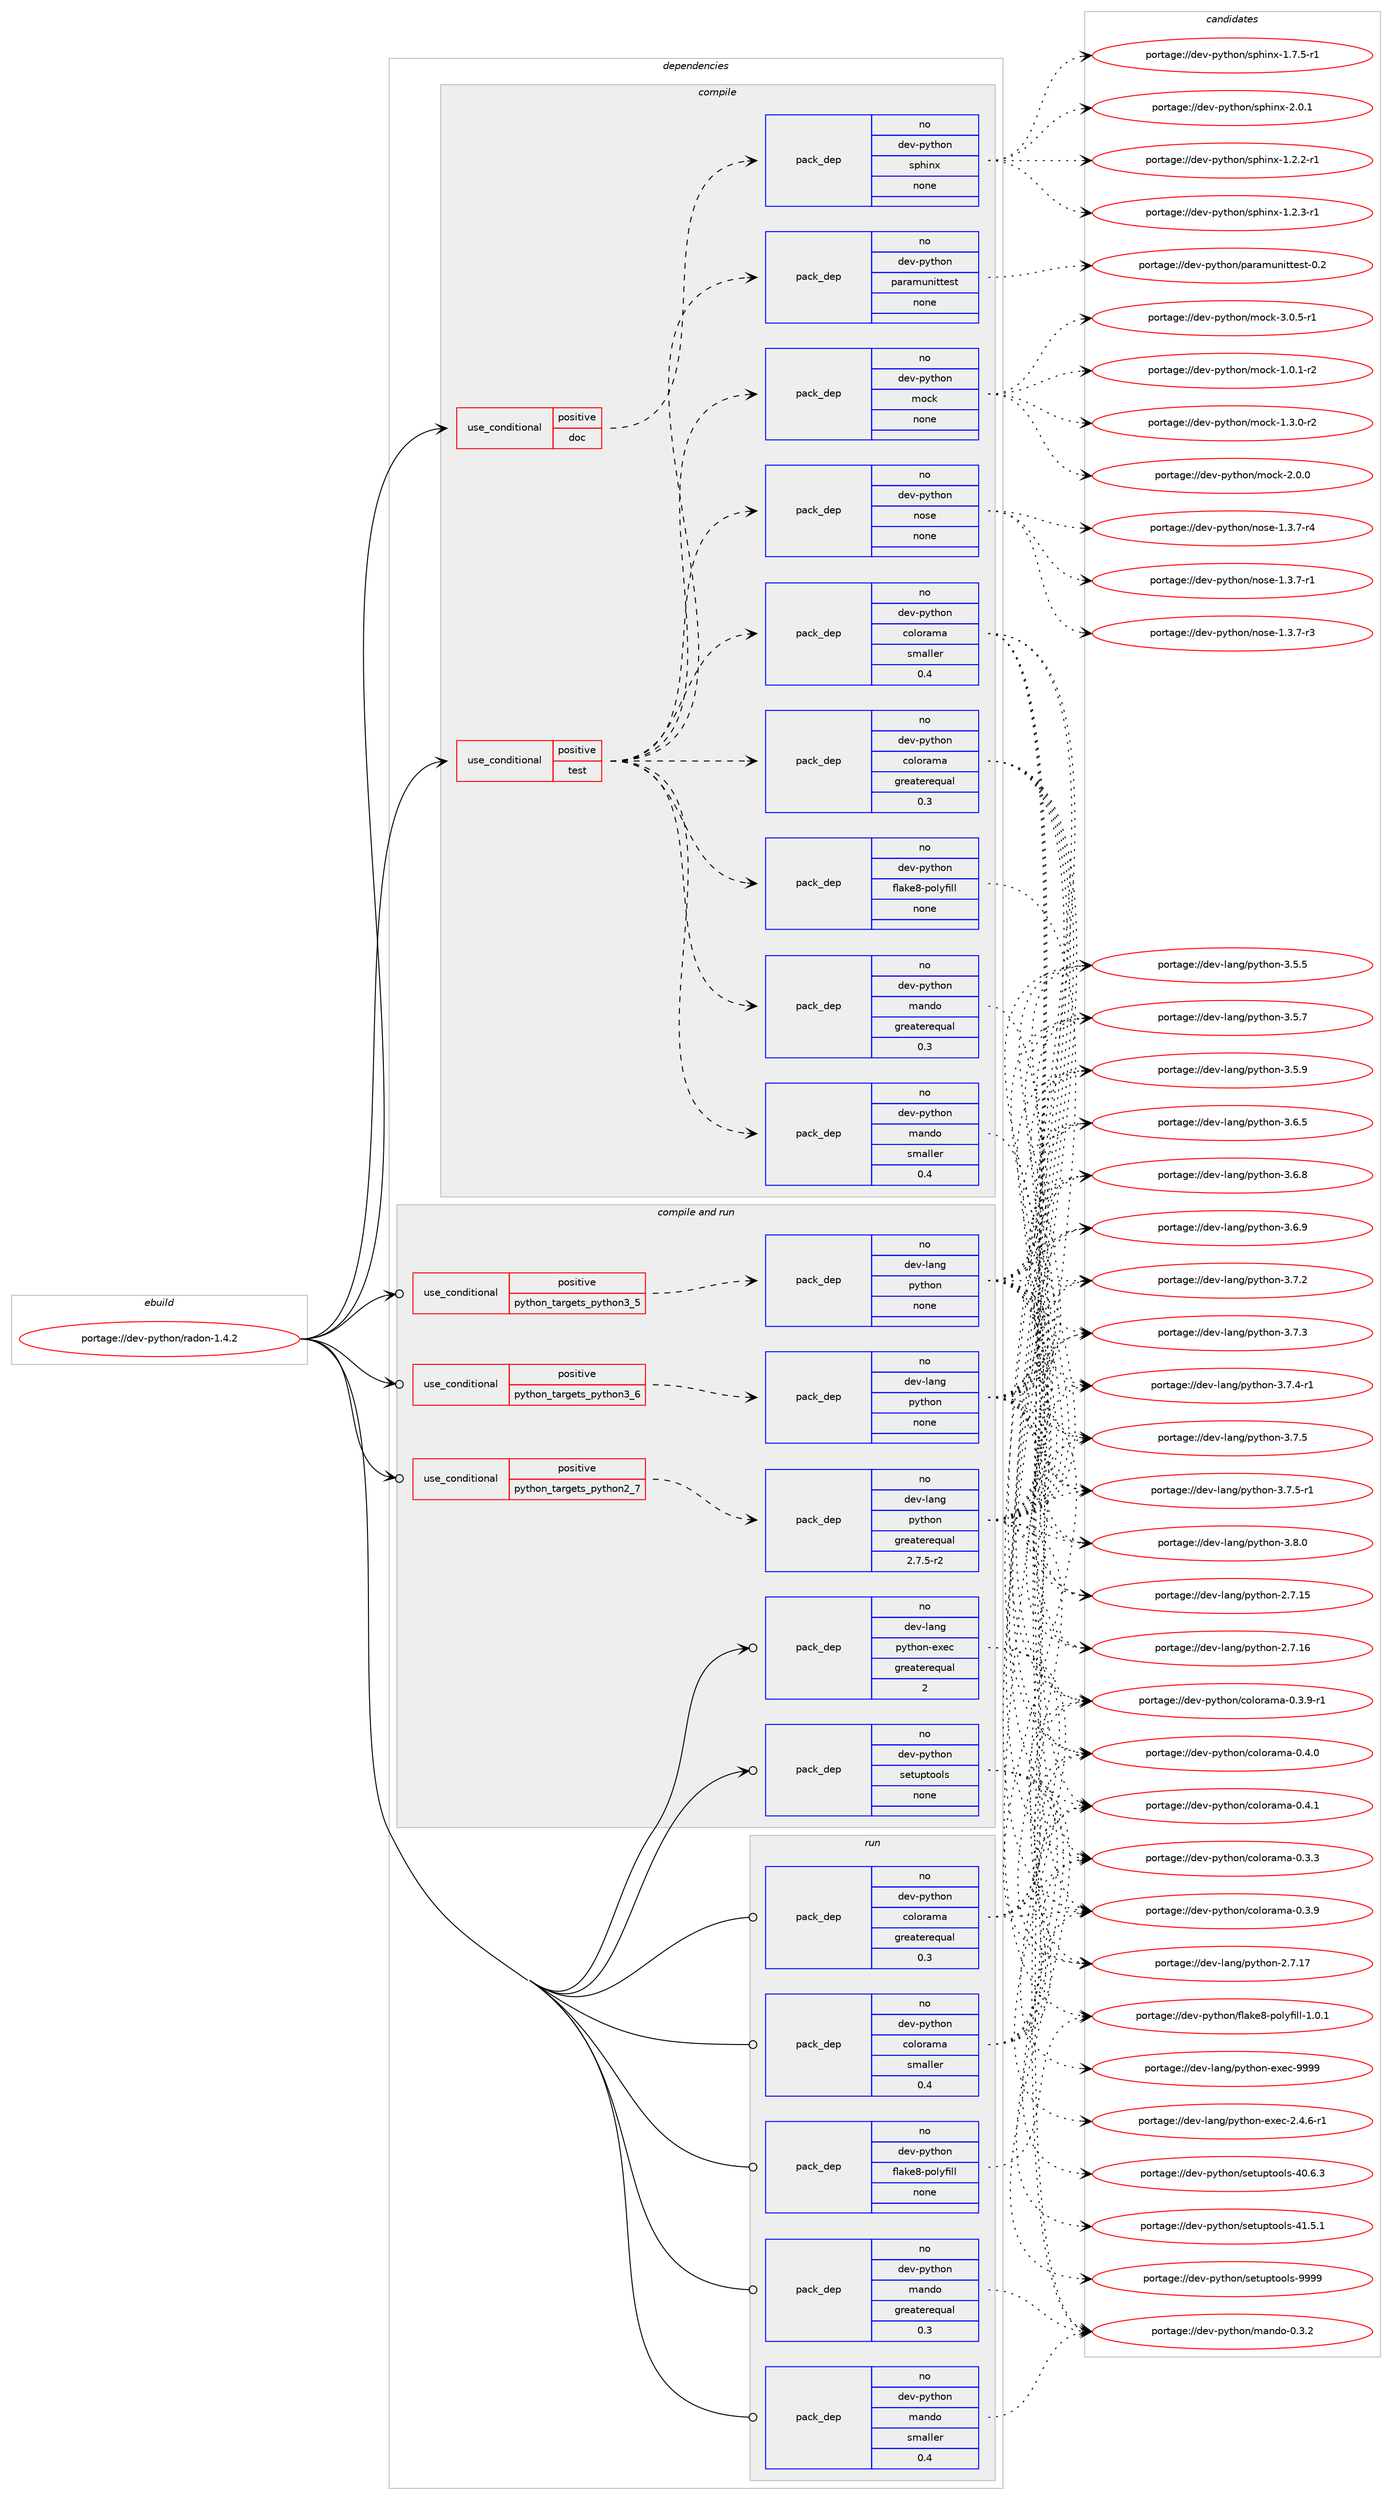 digraph prolog {

# *************
# Graph options
# *************

newrank=true;
concentrate=true;
compound=true;
graph [rankdir=LR,fontname=Helvetica,fontsize=10,ranksep=1.5];#, ranksep=2.5, nodesep=0.2];
edge  [arrowhead=vee];
node  [fontname=Helvetica,fontsize=10];

# **********
# The ebuild
# **********

subgraph cluster_leftcol {
color=gray;
rank=same;
label=<<i>ebuild</i>>;
id [label="portage://dev-python/radon-1.4.2", color=red, width=4, href="../dev-python/radon-1.4.2.svg"];
}

# ****************
# The dependencies
# ****************

subgraph cluster_midcol {
color=gray;
label=<<i>dependencies</i>>;
subgraph cluster_compile {
fillcolor="#eeeeee";
style=filled;
label=<<i>compile</i>>;
subgraph cond37689 {
dependency169462 [label=<<TABLE BORDER="0" CELLBORDER="1" CELLSPACING="0" CELLPADDING="4"><TR><TD ROWSPAN="3" CELLPADDING="10">use_conditional</TD></TR><TR><TD>positive</TD></TR><TR><TD>doc</TD></TR></TABLE>>, shape=none, color=red];
subgraph pack128373 {
dependency169463 [label=<<TABLE BORDER="0" CELLBORDER="1" CELLSPACING="0" CELLPADDING="4" WIDTH="220"><TR><TD ROWSPAN="6" CELLPADDING="30">pack_dep</TD></TR><TR><TD WIDTH="110">no</TD></TR><TR><TD>dev-python</TD></TR><TR><TD>sphinx</TD></TR><TR><TD>none</TD></TR><TR><TD></TD></TR></TABLE>>, shape=none, color=blue];
}
dependency169462:e -> dependency169463:w [weight=20,style="dashed",arrowhead="vee"];
}
id:e -> dependency169462:w [weight=20,style="solid",arrowhead="vee"];
subgraph cond37690 {
dependency169464 [label=<<TABLE BORDER="0" CELLBORDER="1" CELLSPACING="0" CELLPADDING="4"><TR><TD ROWSPAN="3" CELLPADDING="10">use_conditional</TD></TR><TR><TD>positive</TD></TR><TR><TD>test</TD></TR></TABLE>>, shape=none, color=red];
subgraph pack128374 {
dependency169465 [label=<<TABLE BORDER="0" CELLBORDER="1" CELLSPACING="0" CELLPADDING="4" WIDTH="220"><TR><TD ROWSPAN="6" CELLPADDING="30">pack_dep</TD></TR><TR><TD WIDTH="110">no</TD></TR><TR><TD>dev-python</TD></TR><TR><TD>colorama</TD></TR><TR><TD>greaterequal</TD></TR><TR><TD>0.3</TD></TR></TABLE>>, shape=none, color=blue];
}
dependency169464:e -> dependency169465:w [weight=20,style="dashed",arrowhead="vee"];
subgraph pack128375 {
dependency169466 [label=<<TABLE BORDER="0" CELLBORDER="1" CELLSPACING="0" CELLPADDING="4" WIDTH="220"><TR><TD ROWSPAN="6" CELLPADDING="30">pack_dep</TD></TR><TR><TD WIDTH="110">no</TD></TR><TR><TD>dev-python</TD></TR><TR><TD>colorama</TD></TR><TR><TD>smaller</TD></TR><TR><TD>0.4</TD></TR></TABLE>>, shape=none, color=blue];
}
dependency169464:e -> dependency169466:w [weight=20,style="dashed",arrowhead="vee"];
subgraph pack128376 {
dependency169467 [label=<<TABLE BORDER="0" CELLBORDER="1" CELLSPACING="0" CELLPADDING="4" WIDTH="220"><TR><TD ROWSPAN="6" CELLPADDING="30">pack_dep</TD></TR><TR><TD WIDTH="110">no</TD></TR><TR><TD>dev-python</TD></TR><TR><TD>flake8-polyfill</TD></TR><TR><TD>none</TD></TR><TR><TD></TD></TR></TABLE>>, shape=none, color=blue];
}
dependency169464:e -> dependency169467:w [weight=20,style="dashed",arrowhead="vee"];
subgraph pack128377 {
dependency169468 [label=<<TABLE BORDER="0" CELLBORDER="1" CELLSPACING="0" CELLPADDING="4" WIDTH="220"><TR><TD ROWSPAN="6" CELLPADDING="30">pack_dep</TD></TR><TR><TD WIDTH="110">no</TD></TR><TR><TD>dev-python</TD></TR><TR><TD>mando</TD></TR><TR><TD>greaterequal</TD></TR><TR><TD>0.3</TD></TR></TABLE>>, shape=none, color=blue];
}
dependency169464:e -> dependency169468:w [weight=20,style="dashed",arrowhead="vee"];
subgraph pack128378 {
dependency169469 [label=<<TABLE BORDER="0" CELLBORDER="1" CELLSPACING="0" CELLPADDING="4" WIDTH="220"><TR><TD ROWSPAN="6" CELLPADDING="30">pack_dep</TD></TR><TR><TD WIDTH="110">no</TD></TR><TR><TD>dev-python</TD></TR><TR><TD>mando</TD></TR><TR><TD>smaller</TD></TR><TR><TD>0.4</TD></TR></TABLE>>, shape=none, color=blue];
}
dependency169464:e -> dependency169469:w [weight=20,style="dashed",arrowhead="vee"];
subgraph pack128379 {
dependency169470 [label=<<TABLE BORDER="0" CELLBORDER="1" CELLSPACING="0" CELLPADDING="4" WIDTH="220"><TR><TD ROWSPAN="6" CELLPADDING="30">pack_dep</TD></TR><TR><TD WIDTH="110">no</TD></TR><TR><TD>dev-python</TD></TR><TR><TD>nose</TD></TR><TR><TD>none</TD></TR><TR><TD></TD></TR></TABLE>>, shape=none, color=blue];
}
dependency169464:e -> dependency169470:w [weight=20,style="dashed",arrowhead="vee"];
subgraph pack128380 {
dependency169471 [label=<<TABLE BORDER="0" CELLBORDER="1" CELLSPACING="0" CELLPADDING="4" WIDTH="220"><TR><TD ROWSPAN="6" CELLPADDING="30">pack_dep</TD></TR><TR><TD WIDTH="110">no</TD></TR><TR><TD>dev-python</TD></TR><TR><TD>mock</TD></TR><TR><TD>none</TD></TR><TR><TD></TD></TR></TABLE>>, shape=none, color=blue];
}
dependency169464:e -> dependency169471:w [weight=20,style="dashed",arrowhead="vee"];
subgraph pack128381 {
dependency169472 [label=<<TABLE BORDER="0" CELLBORDER="1" CELLSPACING="0" CELLPADDING="4" WIDTH="220"><TR><TD ROWSPAN="6" CELLPADDING="30">pack_dep</TD></TR><TR><TD WIDTH="110">no</TD></TR><TR><TD>dev-python</TD></TR><TR><TD>paramunittest</TD></TR><TR><TD>none</TD></TR><TR><TD></TD></TR></TABLE>>, shape=none, color=blue];
}
dependency169464:e -> dependency169472:w [weight=20,style="dashed",arrowhead="vee"];
}
id:e -> dependency169464:w [weight=20,style="solid",arrowhead="vee"];
}
subgraph cluster_compileandrun {
fillcolor="#eeeeee";
style=filled;
label=<<i>compile and run</i>>;
subgraph cond37691 {
dependency169473 [label=<<TABLE BORDER="0" CELLBORDER="1" CELLSPACING="0" CELLPADDING="4"><TR><TD ROWSPAN="3" CELLPADDING="10">use_conditional</TD></TR><TR><TD>positive</TD></TR><TR><TD>python_targets_python2_7</TD></TR></TABLE>>, shape=none, color=red];
subgraph pack128382 {
dependency169474 [label=<<TABLE BORDER="0" CELLBORDER="1" CELLSPACING="0" CELLPADDING="4" WIDTH="220"><TR><TD ROWSPAN="6" CELLPADDING="30">pack_dep</TD></TR><TR><TD WIDTH="110">no</TD></TR><TR><TD>dev-lang</TD></TR><TR><TD>python</TD></TR><TR><TD>greaterequal</TD></TR><TR><TD>2.7.5-r2</TD></TR></TABLE>>, shape=none, color=blue];
}
dependency169473:e -> dependency169474:w [weight=20,style="dashed",arrowhead="vee"];
}
id:e -> dependency169473:w [weight=20,style="solid",arrowhead="odotvee"];
subgraph cond37692 {
dependency169475 [label=<<TABLE BORDER="0" CELLBORDER="1" CELLSPACING="0" CELLPADDING="4"><TR><TD ROWSPAN="3" CELLPADDING="10">use_conditional</TD></TR><TR><TD>positive</TD></TR><TR><TD>python_targets_python3_5</TD></TR></TABLE>>, shape=none, color=red];
subgraph pack128383 {
dependency169476 [label=<<TABLE BORDER="0" CELLBORDER="1" CELLSPACING="0" CELLPADDING="4" WIDTH="220"><TR><TD ROWSPAN="6" CELLPADDING="30">pack_dep</TD></TR><TR><TD WIDTH="110">no</TD></TR><TR><TD>dev-lang</TD></TR><TR><TD>python</TD></TR><TR><TD>none</TD></TR><TR><TD></TD></TR></TABLE>>, shape=none, color=blue];
}
dependency169475:e -> dependency169476:w [weight=20,style="dashed",arrowhead="vee"];
}
id:e -> dependency169475:w [weight=20,style="solid",arrowhead="odotvee"];
subgraph cond37693 {
dependency169477 [label=<<TABLE BORDER="0" CELLBORDER="1" CELLSPACING="0" CELLPADDING="4"><TR><TD ROWSPAN="3" CELLPADDING="10">use_conditional</TD></TR><TR><TD>positive</TD></TR><TR><TD>python_targets_python3_6</TD></TR></TABLE>>, shape=none, color=red];
subgraph pack128384 {
dependency169478 [label=<<TABLE BORDER="0" CELLBORDER="1" CELLSPACING="0" CELLPADDING="4" WIDTH="220"><TR><TD ROWSPAN="6" CELLPADDING="30">pack_dep</TD></TR><TR><TD WIDTH="110">no</TD></TR><TR><TD>dev-lang</TD></TR><TR><TD>python</TD></TR><TR><TD>none</TD></TR><TR><TD></TD></TR></TABLE>>, shape=none, color=blue];
}
dependency169477:e -> dependency169478:w [weight=20,style="dashed",arrowhead="vee"];
}
id:e -> dependency169477:w [weight=20,style="solid",arrowhead="odotvee"];
subgraph pack128385 {
dependency169479 [label=<<TABLE BORDER="0" CELLBORDER="1" CELLSPACING="0" CELLPADDING="4" WIDTH="220"><TR><TD ROWSPAN="6" CELLPADDING="30">pack_dep</TD></TR><TR><TD WIDTH="110">no</TD></TR><TR><TD>dev-lang</TD></TR><TR><TD>python-exec</TD></TR><TR><TD>greaterequal</TD></TR><TR><TD>2</TD></TR></TABLE>>, shape=none, color=blue];
}
id:e -> dependency169479:w [weight=20,style="solid",arrowhead="odotvee"];
subgraph pack128386 {
dependency169480 [label=<<TABLE BORDER="0" CELLBORDER="1" CELLSPACING="0" CELLPADDING="4" WIDTH="220"><TR><TD ROWSPAN="6" CELLPADDING="30">pack_dep</TD></TR><TR><TD WIDTH="110">no</TD></TR><TR><TD>dev-python</TD></TR><TR><TD>setuptools</TD></TR><TR><TD>none</TD></TR><TR><TD></TD></TR></TABLE>>, shape=none, color=blue];
}
id:e -> dependency169480:w [weight=20,style="solid",arrowhead="odotvee"];
}
subgraph cluster_run {
fillcolor="#eeeeee";
style=filled;
label=<<i>run</i>>;
subgraph pack128387 {
dependency169481 [label=<<TABLE BORDER="0" CELLBORDER="1" CELLSPACING="0" CELLPADDING="4" WIDTH="220"><TR><TD ROWSPAN="6" CELLPADDING="30">pack_dep</TD></TR><TR><TD WIDTH="110">no</TD></TR><TR><TD>dev-python</TD></TR><TR><TD>colorama</TD></TR><TR><TD>greaterequal</TD></TR><TR><TD>0.3</TD></TR></TABLE>>, shape=none, color=blue];
}
id:e -> dependency169481:w [weight=20,style="solid",arrowhead="odot"];
subgraph pack128388 {
dependency169482 [label=<<TABLE BORDER="0" CELLBORDER="1" CELLSPACING="0" CELLPADDING="4" WIDTH="220"><TR><TD ROWSPAN="6" CELLPADDING="30">pack_dep</TD></TR><TR><TD WIDTH="110">no</TD></TR><TR><TD>dev-python</TD></TR><TR><TD>colorama</TD></TR><TR><TD>smaller</TD></TR><TR><TD>0.4</TD></TR></TABLE>>, shape=none, color=blue];
}
id:e -> dependency169482:w [weight=20,style="solid",arrowhead="odot"];
subgraph pack128389 {
dependency169483 [label=<<TABLE BORDER="0" CELLBORDER="1" CELLSPACING="0" CELLPADDING="4" WIDTH="220"><TR><TD ROWSPAN="6" CELLPADDING="30">pack_dep</TD></TR><TR><TD WIDTH="110">no</TD></TR><TR><TD>dev-python</TD></TR><TR><TD>flake8-polyfill</TD></TR><TR><TD>none</TD></TR><TR><TD></TD></TR></TABLE>>, shape=none, color=blue];
}
id:e -> dependency169483:w [weight=20,style="solid",arrowhead="odot"];
subgraph pack128390 {
dependency169484 [label=<<TABLE BORDER="0" CELLBORDER="1" CELLSPACING="0" CELLPADDING="4" WIDTH="220"><TR><TD ROWSPAN="6" CELLPADDING="30">pack_dep</TD></TR><TR><TD WIDTH="110">no</TD></TR><TR><TD>dev-python</TD></TR><TR><TD>mando</TD></TR><TR><TD>greaterequal</TD></TR><TR><TD>0.3</TD></TR></TABLE>>, shape=none, color=blue];
}
id:e -> dependency169484:w [weight=20,style="solid",arrowhead="odot"];
subgraph pack128391 {
dependency169485 [label=<<TABLE BORDER="0" CELLBORDER="1" CELLSPACING="0" CELLPADDING="4" WIDTH="220"><TR><TD ROWSPAN="6" CELLPADDING="30">pack_dep</TD></TR><TR><TD WIDTH="110">no</TD></TR><TR><TD>dev-python</TD></TR><TR><TD>mando</TD></TR><TR><TD>smaller</TD></TR><TR><TD>0.4</TD></TR></TABLE>>, shape=none, color=blue];
}
id:e -> dependency169485:w [weight=20,style="solid",arrowhead="odot"];
}
}

# **************
# The candidates
# **************

subgraph cluster_choices {
rank=same;
color=gray;
label=<<i>candidates</i>>;

subgraph choice128373 {
color=black;
nodesep=1;
choiceportage10010111845112121116104111110471151121041051101204549465046504511449 [label="portage://dev-python/sphinx-1.2.2-r1", color=red, width=4,href="../dev-python/sphinx-1.2.2-r1.svg"];
choiceportage10010111845112121116104111110471151121041051101204549465046514511449 [label="portage://dev-python/sphinx-1.2.3-r1", color=red, width=4,href="../dev-python/sphinx-1.2.3-r1.svg"];
choiceportage10010111845112121116104111110471151121041051101204549465546534511449 [label="portage://dev-python/sphinx-1.7.5-r1", color=red, width=4,href="../dev-python/sphinx-1.7.5-r1.svg"];
choiceportage1001011184511212111610411111047115112104105110120455046484649 [label="portage://dev-python/sphinx-2.0.1", color=red, width=4,href="../dev-python/sphinx-2.0.1.svg"];
dependency169463:e -> choiceportage10010111845112121116104111110471151121041051101204549465046504511449:w [style=dotted,weight="100"];
dependency169463:e -> choiceportage10010111845112121116104111110471151121041051101204549465046514511449:w [style=dotted,weight="100"];
dependency169463:e -> choiceportage10010111845112121116104111110471151121041051101204549465546534511449:w [style=dotted,weight="100"];
dependency169463:e -> choiceportage1001011184511212111610411111047115112104105110120455046484649:w [style=dotted,weight="100"];
}
subgraph choice128374 {
color=black;
nodesep=1;
choiceportage1001011184511212111610411111047991111081111149710997454846514651 [label="portage://dev-python/colorama-0.3.3", color=red, width=4,href="../dev-python/colorama-0.3.3.svg"];
choiceportage1001011184511212111610411111047991111081111149710997454846514657 [label="portage://dev-python/colorama-0.3.9", color=red, width=4,href="../dev-python/colorama-0.3.9.svg"];
choiceportage10010111845112121116104111110479911110811111497109974548465146574511449 [label="portage://dev-python/colorama-0.3.9-r1", color=red, width=4,href="../dev-python/colorama-0.3.9-r1.svg"];
choiceportage1001011184511212111610411111047991111081111149710997454846524648 [label="portage://dev-python/colorama-0.4.0", color=red, width=4,href="../dev-python/colorama-0.4.0.svg"];
choiceportage1001011184511212111610411111047991111081111149710997454846524649 [label="portage://dev-python/colorama-0.4.1", color=red, width=4,href="../dev-python/colorama-0.4.1.svg"];
dependency169465:e -> choiceportage1001011184511212111610411111047991111081111149710997454846514651:w [style=dotted,weight="100"];
dependency169465:e -> choiceportage1001011184511212111610411111047991111081111149710997454846514657:w [style=dotted,weight="100"];
dependency169465:e -> choiceportage10010111845112121116104111110479911110811111497109974548465146574511449:w [style=dotted,weight="100"];
dependency169465:e -> choiceportage1001011184511212111610411111047991111081111149710997454846524648:w [style=dotted,weight="100"];
dependency169465:e -> choiceportage1001011184511212111610411111047991111081111149710997454846524649:w [style=dotted,weight="100"];
}
subgraph choice128375 {
color=black;
nodesep=1;
choiceportage1001011184511212111610411111047991111081111149710997454846514651 [label="portage://dev-python/colorama-0.3.3", color=red, width=4,href="../dev-python/colorama-0.3.3.svg"];
choiceportage1001011184511212111610411111047991111081111149710997454846514657 [label="portage://dev-python/colorama-0.3.9", color=red, width=4,href="../dev-python/colorama-0.3.9.svg"];
choiceportage10010111845112121116104111110479911110811111497109974548465146574511449 [label="portage://dev-python/colorama-0.3.9-r1", color=red, width=4,href="../dev-python/colorama-0.3.9-r1.svg"];
choiceportage1001011184511212111610411111047991111081111149710997454846524648 [label="portage://dev-python/colorama-0.4.0", color=red, width=4,href="../dev-python/colorama-0.4.0.svg"];
choiceportage1001011184511212111610411111047991111081111149710997454846524649 [label="portage://dev-python/colorama-0.4.1", color=red, width=4,href="../dev-python/colorama-0.4.1.svg"];
dependency169466:e -> choiceportage1001011184511212111610411111047991111081111149710997454846514651:w [style=dotted,weight="100"];
dependency169466:e -> choiceportage1001011184511212111610411111047991111081111149710997454846514657:w [style=dotted,weight="100"];
dependency169466:e -> choiceportage10010111845112121116104111110479911110811111497109974548465146574511449:w [style=dotted,weight="100"];
dependency169466:e -> choiceportage1001011184511212111610411111047991111081111149710997454846524648:w [style=dotted,weight="100"];
dependency169466:e -> choiceportage1001011184511212111610411111047991111081111149710997454846524649:w [style=dotted,weight="100"];
}
subgraph choice128376 {
color=black;
nodesep=1;
choiceportage1001011184511212111610411111047102108971071015645112111108121102105108108454946484649 [label="portage://dev-python/flake8-polyfill-1.0.1", color=red, width=4,href="../dev-python/flake8-polyfill-1.0.1.svg"];
dependency169467:e -> choiceportage1001011184511212111610411111047102108971071015645112111108121102105108108454946484649:w [style=dotted,weight="100"];
}
subgraph choice128377 {
color=black;
nodesep=1;
choiceportage100101118451121211161041111104710997110100111454846514650 [label="portage://dev-python/mando-0.3.2", color=red, width=4,href="../dev-python/mando-0.3.2.svg"];
dependency169468:e -> choiceportage100101118451121211161041111104710997110100111454846514650:w [style=dotted,weight="100"];
}
subgraph choice128378 {
color=black;
nodesep=1;
choiceportage100101118451121211161041111104710997110100111454846514650 [label="portage://dev-python/mando-0.3.2", color=red, width=4,href="../dev-python/mando-0.3.2.svg"];
dependency169469:e -> choiceportage100101118451121211161041111104710997110100111454846514650:w [style=dotted,weight="100"];
}
subgraph choice128379 {
color=black;
nodesep=1;
choiceportage10010111845112121116104111110471101111151014549465146554511449 [label="portage://dev-python/nose-1.3.7-r1", color=red, width=4,href="../dev-python/nose-1.3.7-r1.svg"];
choiceportage10010111845112121116104111110471101111151014549465146554511451 [label="portage://dev-python/nose-1.3.7-r3", color=red, width=4,href="../dev-python/nose-1.3.7-r3.svg"];
choiceportage10010111845112121116104111110471101111151014549465146554511452 [label="portage://dev-python/nose-1.3.7-r4", color=red, width=4,href="../dev-python/nose-1.3.7-r4.svg"];
dependency169470:e -> choiceportage10010111845112121116104111110471101111151014549465146554511449:w [style=dotted,weight="100"];
dependency169470:e -> choiceportage10010111845112121116104111110471101111151014549465146554511451:w [style=dotted,weight="100"];
dependency169470:e -> choiceportage10010111845112121116104111110471101111151014549465146554511452:w [style=dotted,weight="100"];
}
subgraph choice128380 {
color=black;
nodesep=1;
choiceportage1001011184511212111610411111047109111991074549464846494511450 [label="portage://dev-python/mock-1.0.1-r2", color=red, width=4,href="../dev-python/mock-1.0.1-r2.svg"];
choiceportage1001011184511212111610411111047109111991074549465146484511450 [label="portage://dev-python/mock-1.3.0-r2", color=red, width=4,href="../dev-python/mock-1.3.0-r2.svg"];
choiceportage100101118451121211161041111104710911199107455046484648 [label="portage://dev-python/mock-2.0.0", color=red, width=4,href="../dev-python/mock-2.0.0.svg"];
choiceportage1001011184511212111610411111047109111991074551464846534511449 [label="portage://dev-python/mock-3.0.5-r1", color=red, width=4,href="../dev-python/mock-3.0.5-r1.svg"];
dependency169471:e -> choiceportage1001011184511212111610411111047109111991074549464846494511450:w [style=dotted,weight="100"];
dependency169471:e -> choiceportage1001011184511212111610411111047109111991074549465146484511450:w [style=dotted,weight="100"];
dependency169471:e -> choiceportage100101118451121211161041111104710911199107455046484648:w [style=dotted,weight="100"];
dependency169471:e -> choiceportage1001011184511212111610411111047109111991074551464846534511449:w [style=dotted,weight="100"];
}
subgraph choice128381 {
color=black;
nodesep=1;
choiceportage1001011184511212111610411111047112971149710911711010511611610111511645484650 [label="portage://dev-python/paramunittest-0.2", color=red, width=4,href="../dev-python/paramunittest-0.2.svg"];
dependency169472:e -> choiceportage1001011184511212111610411111047112971149710911711010511611610111511645484650:w [style=dotted,weight="100"];
}
subgraph choice128382 {
color=black;
nodesep=1;
choiceportage10010111845108971101034711212111610411111045504655464953 [label="portage://dev-lang/python-2.7.15", color=red, width=4,href="../dev-lang/python-2.7.15.svg"];
choiceportage10010111845108971101034711212111610411111045504655464954 [label="portage://dev-lang/python-2.7.16", color=red, width=4,href="../dev-lang/python-2.7.16.svg"];
choiceportage10010111845108971101034711212111610411111045504655464955 [label="portage://dev-lang/python-2.7.17", color=red, width=4,href="../dev-lang/python-2.7.17.svg"];
choiceportage100101118451089711010347112121116104111110455146534653 [label="portage://dev-lang/python-3.5.5", color=red, width=4,href="../dev-lang/python-3.5.5.svg"];
choiceportage100101118451089711010347112121116104111110455146534655 [label="portage://dev-lang/python-3.5.7", color=red, width=4,href="../dev-lang/python-3.5.7.svg"];
choiceportage100101118451089711010347112121116104111110455146534657 [label="portage://dev-lang/python-3.5.9", color=red, width=4,href="../dev-lang/python-3.5.9.svg"];
choiceportage100101118451089711010347112121116104111110455146544653 [label="portage://dev-lang/python-3.6.5", color=red, width=4,href="../dev-lang/python-3.6.5.svg"];
choiceportage100101118451089711010347112121116104111110455146544656 [label="portage://dev-lang/python-3.6.8", color=red, width=4,href="../dev-lang/python-3.6.8.svg"];
choiceportage100101118451089711010347112121116104111110455146544657 [label="portage://dev-lang/python-3.6.9", color=red, width=4,href="../dev-lang/python-3.6.9.svg"];
choiceportage100101118451089711010347112121116104111110455146554650 [label="portage://dev-lang/python-3.7.2", color=red, width=4,href="../dev-lang/python-3.7.2.svg"];
choiceportage100101118451089711010347112121116104111110455146554651 [label="portage://dev-lang/python-3.7.3", color=red, width=4,href="../dev-lang/python-3.7.3.svg"];
choiceportage1001011184510897110103471121211161041111104551465546524511449 [label="portage://dev-lang/python-3.7.4-r1", color=red, width=4,href="../dev-lang/python-3.7.4-r1.svg"];
choiceportage100101118451089711010347112121116104111110455146554653 [label="portage://dev-lang/python-3.7.5", color=red, width=4,href="../dev-lang/python-3.7.5.svg"];
choiceportage1001011184510897110103471121211161041111104551465546534511449 [label="portage://dev-lang/python-3.7.5-r1", color=red, width=4,href="../dev-lang/python-3.7.5-r1.svg"];
choiceportage100101118451089711010347112121116104111110455146564648 [label="portage://dev-lang/python-3.8.0", color=red, width=4,href="../dev-lang/python-3.8.0.svg"];
dependency169474:e -> choiceportage10010111845108971101034711212111610411111045504655464953:w [style=dotted,weight="100"];
dependency169474:e -> choiceportage10010111845108971101034711212111610411111045504655464954:w [style=dotted,weight="100"];
dependency169474:e -> choiceportage10010111845108971101034711212111610411111045504655464955:w [style=dotted,weight="100"];
dependency169474:e -> choiceportage100101118451089711010347112121116104111110455146534653:w [style=dotted,weight="100"];
dependency169474:e -> choiceportage100101118451089711010347112121116104111110455146534655:w [style=dotted,weight="100"];
dependency169474:e -> choiceportage100101118451089711010347112121116104111110455146534657:w [style=dotted,weight="100"];
dependency169474:e -> choiceportage100101118451089711010347112121116104111110455146544653:w [style=dotted,weight="100"];
dependency169474:e -> choiceportage100101118451089711010347112121116104111110455146544656:w [style=dotted,weight="100"];
dependency169474:e -> choiceportage100101118451089711010347112121116104111110455146544657:w [style=dotted,weight="100"];
dependency169474:e -> choiceportage100101118451089711010347112121116104111110455146554650:w [style=dotted,weight="100"];
dependency169474:e -> choiceportage100101118451089711010347112121116104111110455146554651:w [style=dotted,weight="100"];
dependency169474:e -> choiceportage1001011184510897110103471121211161041111104551465546524511449:w [style=dotted,weight="100"];
dependency169474:e -> choiceportage100101118451089711010347112121116104111110455146554653:w [style=dotted,weight="100"];
dependency169474:e -> choiceportage1001011184510897110103471121211161041111104551465546534511449:w [style=dotted,weight="100"];
dependency169474:e -> choiceportage100101118451089711010347112121116104111110455146564648:w [style=dotted,weight="100"];
}
subgraph choice128383 {
color=black;
nodesep=1;
choiceportage10010111845108971101034711212111610411111045504655464953 [label="portage://dev-lang/python-2.7.15", color=red, width=4,href="../dev-lang/python-2.7.15.svg"];
choiceportage10010111845108971101034711212111610411111045504655464954 [label="portage://dev-lang/python-2.7.16", color=red, width=4,href="../dev-lang/python-2.7.16.svg"];
choiceportage10010111845108971101034711212111610411111045504655464955 [label="portage://dev-lang/python-2.7.17", color=red, width=4,href="../dev-lang/python-2.7.17.svg"];
choiceportage100101118451089711010347112121116104111110455146534653 [label="portage://dev-lang/python-3.5.5", color=red, width=4,href="../dev-lang/python-3.5.5.svg"];
choiceportage100101118451089711010347112121116104111110455146534655 [label="portage://dev-lang/python-3.5.7", color=red, width=4,href="../dev-lang/python-3.5.7.svg"];
choiceportage100101118451089711010347112121116104111110455146534657 [label="portage://dev-lang/python-3.5.9", color=red, width=4,href="../dev-lang/python-3.5.9.svg"];
choiceportage100101118451089711010347112121116104111110455146544653 [label="portage://dev-lang/python-3.6.5", color=red, width=4,href="../dev-lang/python-3.6.5.svg"];
choiceportage100101118451089711010347112121116104111110455146544656 [label="portage://dev-lang/python-3.6.8", color=red, width=4,href="../dev-lang/python-3.6.8.svg"];
choiceportage100101118451089711010347112121116104111110455146544657 [label="portage://dev-lang/python-3.6.9", color=red, width=4,href="../dev-lang/python-3.6.9.svg"];
choiceportage100101118451089711010347112121116104111110455146554650 [label="portage://dev-lang/python-3.7.2", color=red, width=4,href="../dev-lang/python-3.7.2.svg"];
choiceportage100101118451089711010347112121116104111110455146554651 [label="portage://dev-lang/python-3.7.3", color=red, width=4,href="../dev-lang/python-3.7.3.svg"];
choiceportage1001011184510897110103471121211161041111104551465546524511449 [label="portage://dev-lang/python-3.7.4-r1", color=red, width=4,href="../dev-lang/python-3.7.4-r1.svg"];
choiceportage100101118451089711010347112121116104111110455146554653 [label="portage://dev-lang/python-3.7.5", color=red, width=4,href="../dev-lang/python-3.7.5.svg"];
choiceportage1001011184510897110103471121211161041111104551465546534511449 [label="portage://dev-lang/python-3.7.5-r1", color=red, width=4,href="../dev-lang/python-3.7.5-r1.svg"];
choiceportage100101118451089711010347112121116104111110455146564648 [label="portage://dev-lang/python-3.8.0", color=red, width=4,href="../dev-lang/python-3.8.0.svg"];
dependency169476:e -> choiceportage10010111845108971101034711212111610411111045504655464953:w [style=dotted,weight="100"];
dependency169476:e -> choiceportage10010111845108971101034711212111610411111045504655464954:w [style=dotted,weight="100"];
dependency169476:e -> choiceportage10010111845108971101034711212111610411111045504655464955:w [style=dotted,weight="100"];
dependency169476:e -> choiceportage100101118451089711010347112121116104111110455146534653:w [style=dotted,weight="100"];
dependency169476:e -> choiceportage100101118451089711010347112121116104111110455146534655:w [style=dotted,weight="100"];
dependency169476:e -> choiceportage100101118451089711010347112121116104111110455146534657:w [style=dotted,weight="100"];
dependency169476:e -> choiceportage100101118451089711010347112121116104111110455146544653:w [style=dotted,weight="100"];
dependency169476:e -> choiceportage100101118451089711010347112121116104111110455146544656:w [style=dotted,weight="100"];
dependency169476:e -> choiceportage100101118451089711010347112121116104111110455146544657:w [style=dotted,weight="100"];
dependency169476:e -> choiceportage100101118451089711010347112121116104111110455146554650:w [style=dotted,weight="100"];
dependency169476:e -> choiceportage100101118451089711010347112121116104111110455146554651:w [style=dotted,weight="100"];
dependency169476:e -> choiceportage1001011184510897110103471121211161041111104551465546524511449:w [style=dotted,weight="100"];
dependency169476:e -> choiceportage100101118451089711010347112121116104111110455146554653:w [style=dotted,weight="100"];
dependency169476:e -> choiceportage1001011184510897110103471121211161041111104551465546534511449:w [style=dotted,weight="100"];
dependency169476:e -> choiceportage100101118451089711010347112121116104111110455146564648:w [style=dotted,weight="100"];
}
subgraph choice128384 {
color=black;
nodesep=1;
choiceportage10010111845108971101034711212111610411111045504655464953 [label="portage://dev-lang/python-2.7.15", color=red, width=4,href="../dev-lang/python-2.7.15.svg"];
choiceportage10010111845108971101034711212111610411111045504655464954 [label="portage://dev-lang/python-2.7.16", color=red, width=4,href="../dev-lang/python-2.7.16.svg"];
choiceportage10010111845108971101034711212111610411111045504655464955 [label="portage://dev-lang/python-2.7.17", color=red, width=4,href="../dev-lang/python-2.7.17.svg"];
choiceportage100101118451089711010347112121116104111110455146534653 [label="portage://dev-lang/python-3.5.5", color=red, width=4,href="../dev-lang/python-3.5.5.svg"];
choiceportage100101118451089711010347112121116104111110455146534655 [label="portage://dev-lang/python-3.5.7", color=red, width=4,href="../dev-lang/python-3.5.7.svg"];
choiceportage100101118451089711010347112121116104111110455146534657 [label="portage://dev-lang/python-3.5.9", color=red, width=4,href="../dev-lang/python-3.5.9.svg"];
choiceportage100101118451089711010347112121116104111110455146544653 [label="portage://dev-lang/python-3.6.5", color=red, width=4,href="../dev-lang/python-3.6.5.svg"];
choiceportage100101118451089711010347112121116104111110455146544656 [label="portage://dev-lang/python-3.6.8", color=red, width=4,href="../dev-lang/python-3.6.8.svg"];
choiceportage100101118451089711010347112121116104111110455146544657 [label="portage://dev-lang/python-3.6.9", color=red, width=4,href="../dev-lang/python-3.6.9.svg"];
choiceportage100101118451089711010347112121116104111110455146554650 [label="portage://dev-lang/python-3.7.2", color=red, width=4,href="../dev-lang/python-3.7.2.svg"];
choiceportage100101118451089711010347112121116104111110455146554651 [label="portage://dev-lang/python-3.7.3", color=red, width=4,href="../dev-lang/python-3.7.3.svg"];
choiceportage1001011184510897110103471121211161041111104551465546524511449 [label="portage://dev-lang/python-3.7.4-r1", color=red, width=4,href="../dev-lang/python-3.7.4-r1.svg"];
choiceportage100101118451089711010347112121116104111110455146554653 [label="portage://dev-lang/python-3.7.5", color=red, width=4,href="../dev-lang/python-3.7.5.svg"];
choiceportage1001011184510897110103471121211161041111104551465546534511449 [label="portage://dev-lang/python-3.7.5-r1", color=red, width=4,href="../dev-lang/python-3.7.5-r1.svg"];
choiceportage100101118451089711010347112121116104111110455146564648 [label="portage://dev-lang/python-3.8.0", color=red, width=4,href="../dev-lang/python-3.8.0.svg"];
dependency169478:e -> choiceportage10010111845108971101034711212111610411111045504655464953:w [style=dotted,weight="100"];
dependency169478:e -> choiceportage10010111845108971101034711212111610411111045504655464954:w [style=dotted,weight="100"];
dependency169478:e -> choiceportage10010111845108971101034711212111610411111045504655464955:w [style=dotted,weight="100"];
dependency169478:e -> choiceportage100101118451089711010347112121116104111110455146534653:w [style=dotted,weight="100"];
dependency169478:e -> choiceportage100101118451089711010347112121116104111110455146534655:w [style=dotted,weight="100"];
dependency169478:e -> choiceportage100101118451089711010347112121116104111110455146534657:w [style=dotted,weight="100"];
dependency169478:e -> choiceportage100101118451089711010347112121116104111110455146544653:w [style=dotted,weight="100"];
dependency169478:e -> choiceportage100101118451089711010347112121116104111110455146544656:w [style=dotted,weight="100"];
dependency169478:e -> choiceportage100101118451089711010347112121116104111110455146544657:w [style=dotted,weight="100"];
dependency169478:e -> choiceportage100101118451089711010347112121116104111110455146554650:w [style=dotted,weight="100"];
dependency169478:e -> choiceportage100101118451089711010347112121116104111110455146554651:w [style=dotted,weight="100"];
dependency169478:e -> choiceportage1001011184510897110103471121211161041111104551465546524511449:w [style=dotted,weight="100"];
dependency169478:e -> choiceportage100101118451089711010347112121116104111110455146554653:w [style=dotted,weight="100"];
dependency169478:e -> choiceportage1001011184510897110103471121211161041111104551465546534511449:w [style=dotted,weight="100"];
dependency169478:e -> choiceportage100101118451089711010347112121116104111110455146564648:w [style=dotted,weight="100"];
}
subgraph choice128385 {
color=black;
nodesep=1;
choiceportage10010111845108971101034711212111610411111045101120101994550465246544511449 [label="portage://dev-lang/python-exec-2.4.6-r1", color=red, width=4,href="../dev-lang/python-exec-2.4.6-r1.svg"];
choiceportage10010111845108971101034711212111610411111045101120101994557575757 [label="portage://dev-lang/python-exec-9999", color=red, width=4,href="../dev-lang/python-exec-9999.svg"];
dependency169479:e -> choiceportage10010111845108971101034711212111610411111045101120101994550465246544511449:w [style=dotted,weight="100"];
dependency169479:e -> choiceportage10010111845108971101034711212111610411111045101120101994557575757:w [style=dotted,weight="100"];
}
subgraph choice128386 {
color=black;
nodesep=1;
choiceportage100101118451121211161041111104711510111611711211611111110811545524846544651 [label="portage://dev-python/setuptools-40.6.3", color=red, width=4,href="../dev-python/setuptools-40.6.3.svg"];
choiceportage100101118451121211161041111104711510111611711211611111110811545524946534649 [label="portage://dev-python/setuptools-41.5.1", color=red, width=4,href="../dev-python/setuptools-41.5.1.svg"];
choiceportage10010111845112121116104111110471151011161171121161111111081154557575757 [label="portage://dev-python/setuptools-9999", color=red, width=4,href="../dev-python/setuptools-9999.svg"];
dependency169480:e -> choiceportage100101118451121211161041111104711510111611711211611111110811545524846544651:w [style=dotted,weight="100"];
dependency169480:e -> choiceportage100101118451121211161041111104711510111611711211611111110811545524946534649:w [style=dotted,weight="100"];
dependency169480:e -> choiceportage10010111845112121116104111110471151011161171121161111111081154557575757:w [style=dotted,weight="100"];
}
subgraph choice128387 {
color=black;
nodesep=1;
choiceportage1001011184511212111610411111047991111081111149710997454846514651 [label="portage://dev-python/colorama-0.3.3", color=red, width=4,href="../dev-python/colorama-0.3.3.svg"];
choiceportage1001011184511212111610411111047991111081111149710997454846514657 [label="portage://dev-python/colorama-0.3.9", color=red, width=4,href="../dev-python/colorama-0.3.9.svg"];
choiceportage10010111845112121116104111110479911110811111497109974548465146574511449 [label="portage://dev-python/colorama-0.3.9-r1", color=red, width=4,href="../dev-python/colorama-0.3.9-r1.svg"];
choiceportage1001011184511212111610411111047991111081111149710997454846524648 [label="portage://dev-python/colorama-0.4.0", color=red, width=4,href="../dev-python/colorama-0.4.0.svg"];
choiceportage1001011184511212111610411111047991111081111149710997454846524649 [label="portage://dev-python/colorama-0.4.1", color=red, width=4,href="../dev-python/colorama-0.4.1.svg"];
dependency169481:e -> choiceportage1001011184511212111610411111047991111081111149710997454846514651:w [style=dotted,weight="100"];
dependency169481:e -> choiceportage1001011184511212111610411111047991111081111149710997454846514657:w [style=dotted,weight="100"];
dependency169481:e -> choiceportage10010111845112121116104111110479911110811111497109974548465146574511449:w [style=dotted,weight="100"];
dependency169481:e -> choiceportage1001011184511212111610411111047991111081111149710997454846524648:w [style=dotted,weight="100"];
dependency169481:e -> choiceportage1001011184511212111610411111047991111081111149710997454846524649:w [style=dotted,weight="100"];
}
subgraph choice128388 {
color=black;
nodesep=1;
choiceportage1001011184511212111610411111047991111081111149710997454846514651 [label="portage://dev-python/colorama-0.3.3", color=red, width=4,href="../dev-python/colorama-0.3.3.svg"];
choiceportage1001011184511212111610411111047991111081111149710997454846514657 [label="portage://dev-python/colorama-0.3.9", color=red, width=4,href="../dev-python/colorama-0.3.9.svg"];
choiceportage10010111845112121116104111110479911110811111497109974548465146574511449 [label="portage://dev-python/colorama-0.3.9-r1", color=red, width=4,href="../dev-python/colorama-0.3.9-r1.svg"];
choiceportage1001011184511212111610411111047991111081111149710997454846524648 [label="portage://dev-python/colorama-0.4.0", color=red, width=4,href="../dev-python/colorama-0.4.0.svg"];
choiceportage1001011184511212111610411111047991111081111149710997454846524649 [label="portage://dev-python/colorama-0.4.1", color=red, width=4,href="../dev-python/colorama-0.4.1.svg"];
dependency169482:e -> choiceportage1001011184511212111610411111047991111081111149710997454846514651:w [style=dotted,weight="100"];
dependency169482:e -> choiceportage1001011184511212111610411111047991111081111149710997454846514657:w [style=dotted,weight="100"];
dependency169482:e -> choiceportage10010111845112121116104111110479911110811111497109974548465146574511449:w [style=dotted,weight="100"];
dependency169482:e -> choiceportage1001011184511212111610411111047991111081111149710997454846524648:w [style=dotted,weight="100"];
dependency169482:e -> choiceportage1001011184511212111610411111047991111081111149710997454846524649:w [style=dotted,weight="100"];
}
subgraph choice128389 {
color=black;
nodesep=1;
choiceportage1001011184511212111610411111047102108971071015645112111108121102105108108454946484649 [label="portage://dev-python/flake8-polyfill-1.0.1", color=red, width=4,href="../dev-python/flake8-polyfill-1.0.1.svg"];
dependency169483:e -> choiceportage1001011184511212111610411111047102108971071015645112111108121102105108108454946484649:w [style=dotted,weight="100"];
}
subgraph choice128390 {
color=black;
nodesep=1;
choiceportage100101118451121211161041111104710997110100111454846514650 [label="portage://dev-python/mando-0.3.2", color=red, width=4,href="../dev-python/mando-0.3.2.svg"];
dependency169484:e -> choiceportage100101118451121211161041111104710997110100111454846514650:w [style=dotted,weight="100"];
}
subgraph choice128391 {
color=black;
nodesep=1;
choiceportage100101118451121211161041111104710997110100111454846514650 [label="portage://dev-python/mando-0.3.2", color=red, width=4,href="../dev-python/mando-0.3.2.svg"];
dependency169485:e -> choiceportage100101118451121211161041111104710997110100111454846514650:w [style=dotted,weight="100"];
}
}

}
